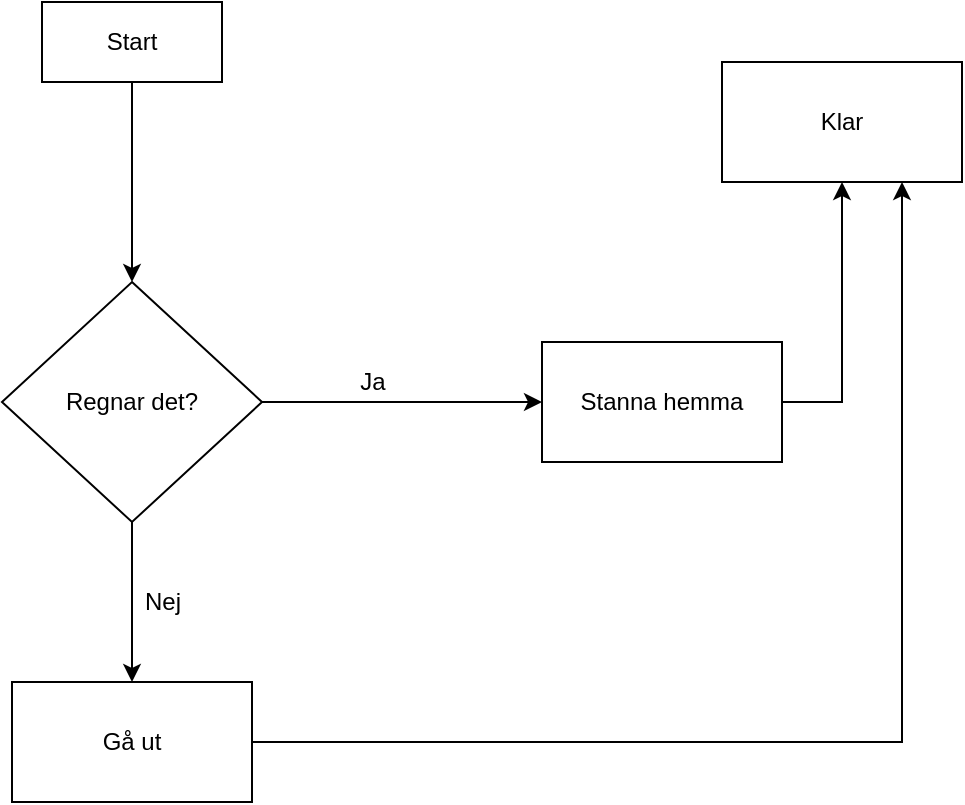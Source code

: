 <mxfile version="15.4.1" type="device"><diagram id="ya-r_5yvrTk-hRpUoUAL" name="Page-1"><mxGraphModel dx="868" dy="492" grid="1" gridSize="10" guides="1" tooltips="1" connect="1" arrows="1" fold="1" page="1" pageScale="1" pageWidth="850" pageHeight="1100" math="0" shadow="0"><root><mxCell id="0"/><mxCell id="1" parent="0"/><mxCell id="XHzaj446cYnZB67zFcPw-3" style="edgeStyle=orthogonalEdgeStyle;rounded=0;orthogonalLoop=1;jettySize=auto;html=1;exitX=0.5;exitY=1;exitDx=0;exitDy=0;" edge="1" parent="1" source="XHzaj446cYnZB67zFcPw-1"><mxGeometry relative="1" as="geometry"><mxPoint x="125" y="190" as="targetPoint"/></mxGeometry></mxCell><mxCell id="XHzaj446cYnZB67zFcPw-1" value="Start" style="rounded=0;whiteSpace=wrap;html=1;" vertex="1" parent="1"><mxGeometry x="80" y="50" width="90" height="40" as="geometry"/></mxCell><mxCell id="XHzaj446cYnZB67zFcPw-6" style="edgeStyle=orthogonalEdgeStyle;rounded=0;orthogonalLoop=1;jettySize=auto;html=1;exitX=1;exitY=0.5;exitDx=0;exitDy=0;entryX=0;entryY=0.5;entryDx=0;entryDy=0;" edge="1" parent="1" source="XHzaj446cYnZB67zFcPw-4" target="XHzaj446cYnZB67zFcPw-5"><mxGeometry relative="1" as="geometry"/></mxCell><mxCell id="XHzaj446cYnZB67zFcPw-8" style="edgeStyle=orthogonalEdgeStyle;rounded=0;orthogonalLoop=1;jettySize=auto;html=1;exitX=0.5;exitY=1;exitDx=0;exitDy=0;" edge="1" parent="1" source="XHzaj446cYnZB67zFcPw-4"><mxGeometry relative="1" as="geometry"><mxPoint x="125" y="390" as="targetPoint"/></mxGeometry></mxCell><mxCell id="XHzaj446cYnZB67zFcPw-4" value="Regnar det?" style="rhombus;whiteSpace=wrap;html=1;" vertex="1" parent="1"><mxGeometry x="60" y="190" width="130" height="120" as="geometry"/></mxCell><mxCell id="XHzaj446cYnZB67zFcPw-12" style="edgeStyle=orthogonalEdgeStyle;rounded=0;orthogonalLoop=1;jettySize=auto;html=1;exitX=1;exitY=0.5;exitDx=0;exitDy=0;entryX=0.5;entryY=1;entryDx=0;entryDy=0;" edge="1" parent="1" source="XHzaj446cYnZB67zFcPw-5" target="XHzaj446cYnZB67zFcPw-11"><mxGeometry relative="1" as="geometry"><Array as="points"><mxPoint x="480" y="250"/><mxPoint x="480" y="150"/></Array></mxGeometry></mxCell><mxCell id="XHzaj446cYnZB67zFcPw-5" value="Stanna hemma" style="rounded=0;whiteSpace=wrap;html=1;" vertex="1" parent="1"><mxGeometry x="330" y="220" width="120" height="60" as="geometry"/></mxCell><mxCell id="XHzaj446cYnZB67zFcPw-7" value="Ja" style="text;html=1;align=center;verticalAlign=middle;resizable=0;points=[];autosize=1;strokeColor=none;fillColor=none;" vertex="1" parent="1"><mxGeometry x="230" y="230" width="30" height="20" as="geometry"/></mxCell><mxCell id="XHzaj446cYnZB67zFcPw-13" style="edgeStyle=orthogonalEdgeStyle;rounded=0;orthogonalLoop=1;jettySize=auto;html=1;exitX=1;exitY=0.5;exitDx=0;exitDy=0;entryX=0.75;entryY=1;entryDx=0;entryDy=0;" edge="1" parent="1" source="XHzaj446cYnZB67zFcPw-9" target="XHzaj446cYnZB67zFcPw-11"><mxGeometry relative="1" as="geometry"><Array as="points"><mxPoint x="510" y="420"/><mxPoint x="510" y="150"/></Array></mxGeometry></mxCell><mxCell id="XHzaj446cYnZB67zFcPw-9" value="Gå ut" style="rounded=0;whiteSpace=wrap;html=1;" vertex="1" parent="1"><mxGeometry x="65" y="390" width="120" height="60" as="geometry"/></mxCell><mxCell id="XHzaj446cYnZB67zFcPw-10" value="Nej" style="text;html=1;align=center;verticalAlign=middle;resizable=0;points=[];autosize=1;strokeColor=none;fillColor=none;" vertex="1" parent="1"><mxGeometry x="125" y="340" width="30" height="20" as="geometry"/></mxCell><mxCell id="XHzaj446cYnZB67zFcPw-11" value="Klar" style="rounded=0;whiteSpace=wrap;html=1;" vertex="1" parent="1"><mxGeometry x="420" y="80" width="120" height="60" as="geometry"/></mxCell></root></mxGraphModel></diagram></mxfile>